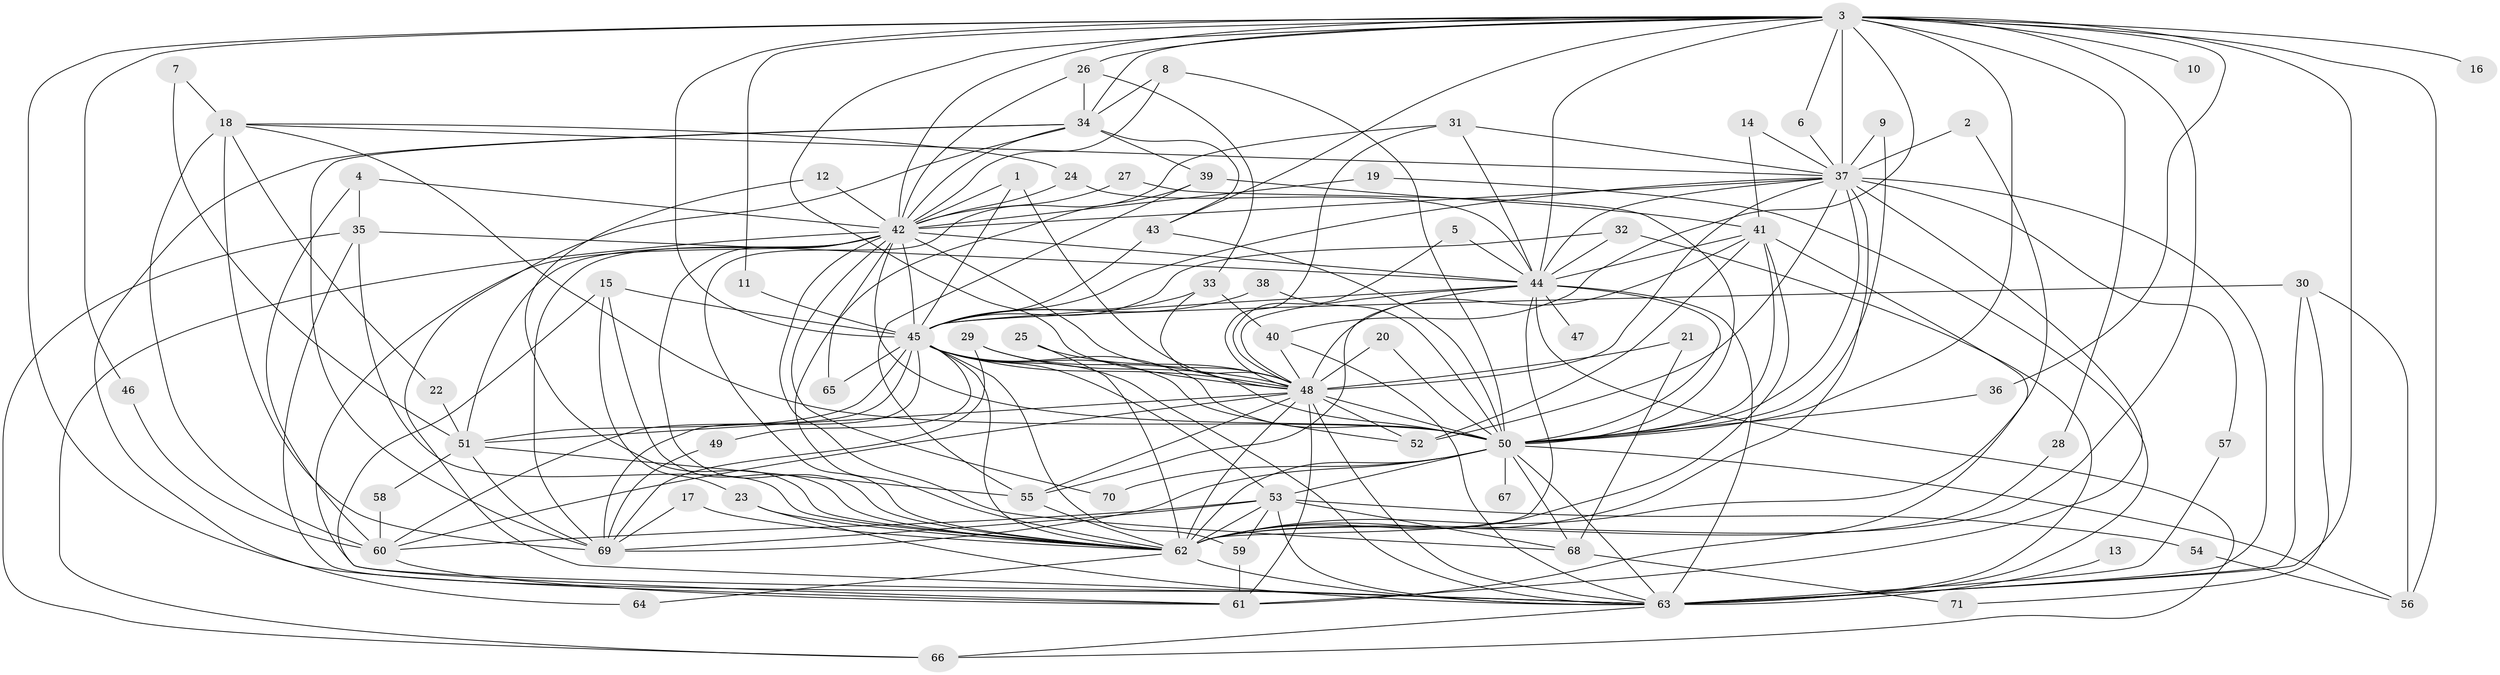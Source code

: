 // original degree distribution, {24: 0.014184397163120567, 17: 0.0070921985815602835, 29: 0.014184397163120567, 21: 0.0070921985815602835, 28: 0.0070921985815602835, 27: 0.0070921985815602835, 22: 0.014184397163120567, 5: 0.03546099290780142, 3: 0.16312056737588654, 8: 0.02127659574468085, 2: 0.5460992907801419, 4: 0.14184397163120568, 7: 0.0070921985815602835, 6: 0.014184397163120567}
// Generated by graph-tools (version 1.1) at 2025/25/03/09/25 03:25:46]
// undirected, 71 vertices, 199 edges
graph export_dot {
graph [start="1"]
  node [color=gray90,style=filled];
  1;
  2;
  3;
  4;
  5;
  6;
  7;
  8;
  9;
  10;
  11;
  12;
  13;
  14;
  15;
  16;
  17;
  18;
  19;
  20;
  21;
  22;
  23;
  24;
  25;
  26;
  27;
  28;
  29;
  30;
  31;
  32;
  33;
  34;
  35;
  36;
  37;
  38;
  39;
  40;
  41;
  42;
  43;
  44;
  45;
  46;
  47;
  48;
  49;
  50;
  51;
  52;
  53;
  54;
  55;
  56;
  57;
  58;
  59;
  60;
  61;
  62;
  63;
  64;
  65;
  66;
  67;
  68;
  69;
  70;
  71;
  1 -- 42 [weight=1.0];
  1 -- 45 [weight=1.0];
  1 -- 48 [weight=1.0];
  2 -- 37 [weight=1.0];
  2 -- 62 [weight=1.0];
  3 -- 6 [weight=1.0];
  3 -- 10 [weight=2.0];
  3 -- 11 [weight=1.0];
  3 -- 16 [weight=2.0];
  3 -- 26 [weight=1.0];
  3 -- 28 [weight=1.0];
  3 -- 34 [weight=1.0];
  3 -- 36 [weight=1.0];
  3 -- 37 [weight=3.0];
  3 -- 40 [weight=2.0];
  3 -- 42 [weight=2.0];
  3 -- 43 [weight=1.0];
  3 -- 44 [weight=3.0];
  3 -- 45 [weight=3.0];
  3 -- 46 [weight=1.0];
  3 -- 48 [weight=2.0];
  3 -- 50 [weight=4.0];
  3 -- 56 [weight=2.0];
  3 -- 61 [weight=1.0];
  3 -- 62 [weight=2.0];
  3 -- 63 [weight=3.0];
  4 -- 35 [weight=1.0];
  4 -- 42 [weight=1.0];
  4 -- 60 [weight=1.0];
  5 -- 44 [weight=1.0];
  5 -- 48 [weight=1.0];
  6 -- 37 [weight=1.0];
  7 -- 18 [weight=1.0];
  7 -- 51 [weight=1.0];
  8 -- 34 [weight=1.0];
  8 -- 42 [weight=1.0];
  8 -- 50 [weight=1.0];
  9 -- 37 [weight=1.0];
  9 -- 50 [weight=1.0];
  11 -- 45 [weight=1.0];
  12 -- 42 [weight=1.0];
  12 -- 62 [weight=1.0];
  13 -- 63 [weight=1.0];
  14 -- 37 [weight=1.0];
  14 -- 41 [weight=1.0];
  15 -- 23 [weight=1.0];
  15 -- 45 [weight=1.0];
  15 -- 61 [weight=1.0];
  15 -- 62 [weight=1.0];
  17 -- 62 [weight=1.0];
  17 -- 69 [weight=1.0];
  18 -- 22 [weight=1.0];
  18 -- 24 [weight=1.0];
  18 -- 37 [weight=1.0];
  18 -- 50 [weight=1.0];
  18 -- 60 [weight=1.0];
  18 -- 69 [weight=1.0];
  19 -- 42 [weight=1.0];
  19 -- 63 [weight=1.0];
  20 -- 48 [weight=1.0];
  20 -- 50 [weight=1.0];
  21 -- 48 [weight=1.0];
  21 -- 68 [weight=1.0];
  22 -- 51 [weight=1.0];
  23 -- 62 [weight=1.0];
  23 -- 63 [weight=1.0];
  24 -- 42 [weight=1.0];
  24 -- 44 [weight=1.0];
  25 -- 48 [weight=1.0];
  25 -- 62 [weight=2.0];
  26 -- 33 [weight=1.0];
  26 -- 34 [weight=1.0];
  26 -- 42 [weight=1.0];
  27 -- 42 [weight=1.0];
  27 -- 50 [weight=1.0];
  28 -- 62 [weight=1.0];
  29 -- 48 [weight=1.0];
  29 -- 50 [weight=1.0];
  29 -- 69 [weight=1.0];
  30 -- 45 [weight=1.0];
  30 -- 56 [weight=1.0];
  30 -- 63 [weight=1.0];
  30 -- 71 [weight=1.0];
  31 -- 37 [weight=1.0];
  31 -- 44 [weight=1.0];
  31 -- 48 [weight=1.0];
  31 -- 62 [weight=1.0];
  32 -- 44 [weight=1.0];
  32 -- 45 [weight=1.0];
  32 -- 63 [weight=1.0];
  33 -- 40 [weight=1.0];
  33 -- 45 [weight=1.0];
  33 -- 48 [weight=1.0];
  34 -- 39 [weight=1.0];
  34 -- 42 [weight=1.0];
  34 -- 43 [weight=1.0];
  34 -- 63 [weight=1.0];
  34 -- 64 [weight=1.0];
  34 -- 69 [weight=1.0];
  35 -- 44 [weight=1.0];
  35 -- 62 [weight=1.0];
  35 -- 63 [weight=1.0];
  35 -- 66 [weight=1.0];
  36 -- 50 [weight=1.0];
  37 -- 42 [weight=1.0];
  37 -- 44 [weight=1.0];
  37 -- 45 [weight=1.0];
  37 -- 48 [weight=1.0];
  37 -- 50 [weight=1.0];
  37 -- 52 [weight=1.0];
  37 -- 57 [weight=1.0];
  37 -- 61 [weight=1.0];
  37 -- 62 [weight=3.0];
  37 -- 63 [weight=1.0];
  38 -- 45 [weight=1.0];
  38 -- 50 [weight=1.0];
  39 -- 41 [weight=1.0];
  39 -- 55 [weight=1.0];
  39 -- 62 [weight=1.0];
  40 -- 48 [weight=2.0];
  40 -- 63 [weight=1.0];
  41 -- 44 [weight=1.0];
  41 -- 48 [weight=1.0];
  41 -- 50 [weight=1.0];
  41 -- 52 [weight=1.0];
  41 -- 61 [weight=1.0];
  41 -- 62 [weight=1.0];
  42 -- 44 [weight=2.0];
  42 -- 45 [weight=1.0];
  42 -- 48 [weight=2.0];
  42 -- 50 [weight=2.0];
  42 -- 51 [weight=1.0];
  42 -- 62 [weight=1.0];
  42 -- 63 [weight=1.0];
  42 -- 65 [weight=1.0];
  42 -- 66 [weight=1.0];
  42 -- 68 [weight=1.0];
  42 -- 69 [weight=1.0];
  42 -- 70 [weight=1.0];
  43 -- 45 [weight=1.0];
  43 -- 50 [weight=1.0];
  44 -- 45 [weight=1.0];
  44 -- 47 [weight=2.0];
  44 -- 48 [weight=1.0];
  44 -- 50 [weight=1.0];
  44 -- 55 [weight=1.0];
  44 -- 62 [weight=1.0];
  44 -- 63 [weight=1.0];
  44 -- 66 [weight=1.0];
  45 -- 48 [weight=1.0];
  45 -- 49 [weight=1.0];
  45 -- 50 [weight=1.0];
  45 -- 51 [weight=1.0];
  45 -- 52 [weight=2.0];
  45 -- 53 [weight=1.0];
  45 -- 59 [weight=1.0];
  45 -- 60 [weight=1.0];
  45 -- 62 [weight=1.0];
  45 -- 63 [weight=1.0];
  45 -- 65 [weight=1.0];
  45 -- 69 [weight=1.0];
  46 -- 60 [weight=1.0];
  48 -- 50 [weight=1.0];
  48 -- 51 [weight=1.0];
  48 -- 52 [weight=1.0];
  48 -- 55 [weight=1.0];
  48 -- 60 [weight=1.0];
  48 -- 61 [weight=1.0];
  48 -- 62 [weight=2.0];
  48 -- 63 [weight=2.0];
  49 -- 69 [weight=1.0];
  50 -- 53 [weight=1.0];
  50 -- 56 [weight=1.0];
  50 -- 62 [weight=1.0];
  50 -- 63 [weight=2.0];
  50 -- 67 [weight=1.0];
  50 -- 68 [weight=1.0];
  50 -- 69 [weight=1.0];
  50 -- 70 [weight=1.0];
  51 -- 55 [weight=1.0];
  51 -- 58 [weight=1.0];
  51 -- 69 [weight=1.0];
  53 -- 54 [weight=1.0];
  53 -- 59 [weight=1.0];
  53 -- 60 [weight=1.0];
  53 -- 62 [weight=1.0];
  53 -- 63 [weight=1.0];
  53 -- 68 [weight=1.0];
  53 -- 69 [weight=1.0];
  54 -- 56 [weight=1.0];
  55 -- 62 [weight=2.0];
  57 -- 63 [weight=1.0];
  58 -- 60 [weight=1.0];
  59 -- 61 [weight=1.0];
  60 -- 61 [weight=1.0];
  62 -- 63 [weight=1.0];
  62 -- 64 [weight=1.0];
  63 -- 66 [weight=1.0];
  68 -- 71 [weight=1.0];
}

